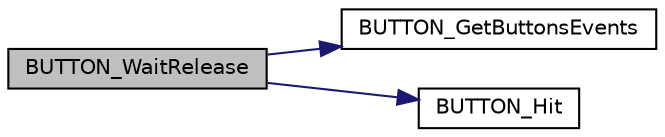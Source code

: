 digraph "BUTTON_WaitRelease"
{
 // LATEX_PDF_SIZE
  edge [fontname="Helvetica",fontsize="10",labelfontname="Helvetica",labelfontsize="10"];
  node [fontname="Helvetica",fontsize="10",shape=record];
  rankdir="LR";
  Node1 [label="BUTTON_WaitRelease",height=0.2,width=0.4,color="black", fillcolor="grey75", style="filled", fontcolor="black",tooltip="Waits until all buttons are released."];
  Node1 -> Node2 [color="midnightblue",fontsize="10",style="solid",fontname="Helvetica"];
  Node2 [label="BUTTON_GetButtonsEvents",height=0.2,width=0.4,color="black", fillcolor="white", style="filled",URL="$d2/df5/group__BUTTON__Public__Functions.html#ga6cd0e7493d7ffe1175dd517fd5eaf983",tooltip="Gets bitmap of button events."];
  Node1 -> Node3 [color="midnightblue",fontsize="10",style="solid",fontname="Helvetica"];
  Node3 [label="BUTTON_Hit",height=0.2,width=0.4,color="black", fillcolor="white", style="filled",URL="$d2/df5/group__BUTTON__Public__Functions.html#ga550835f36530e94896d1d6613e4bfe8b",tooltip="Gets input buttons bitmap."];
}
